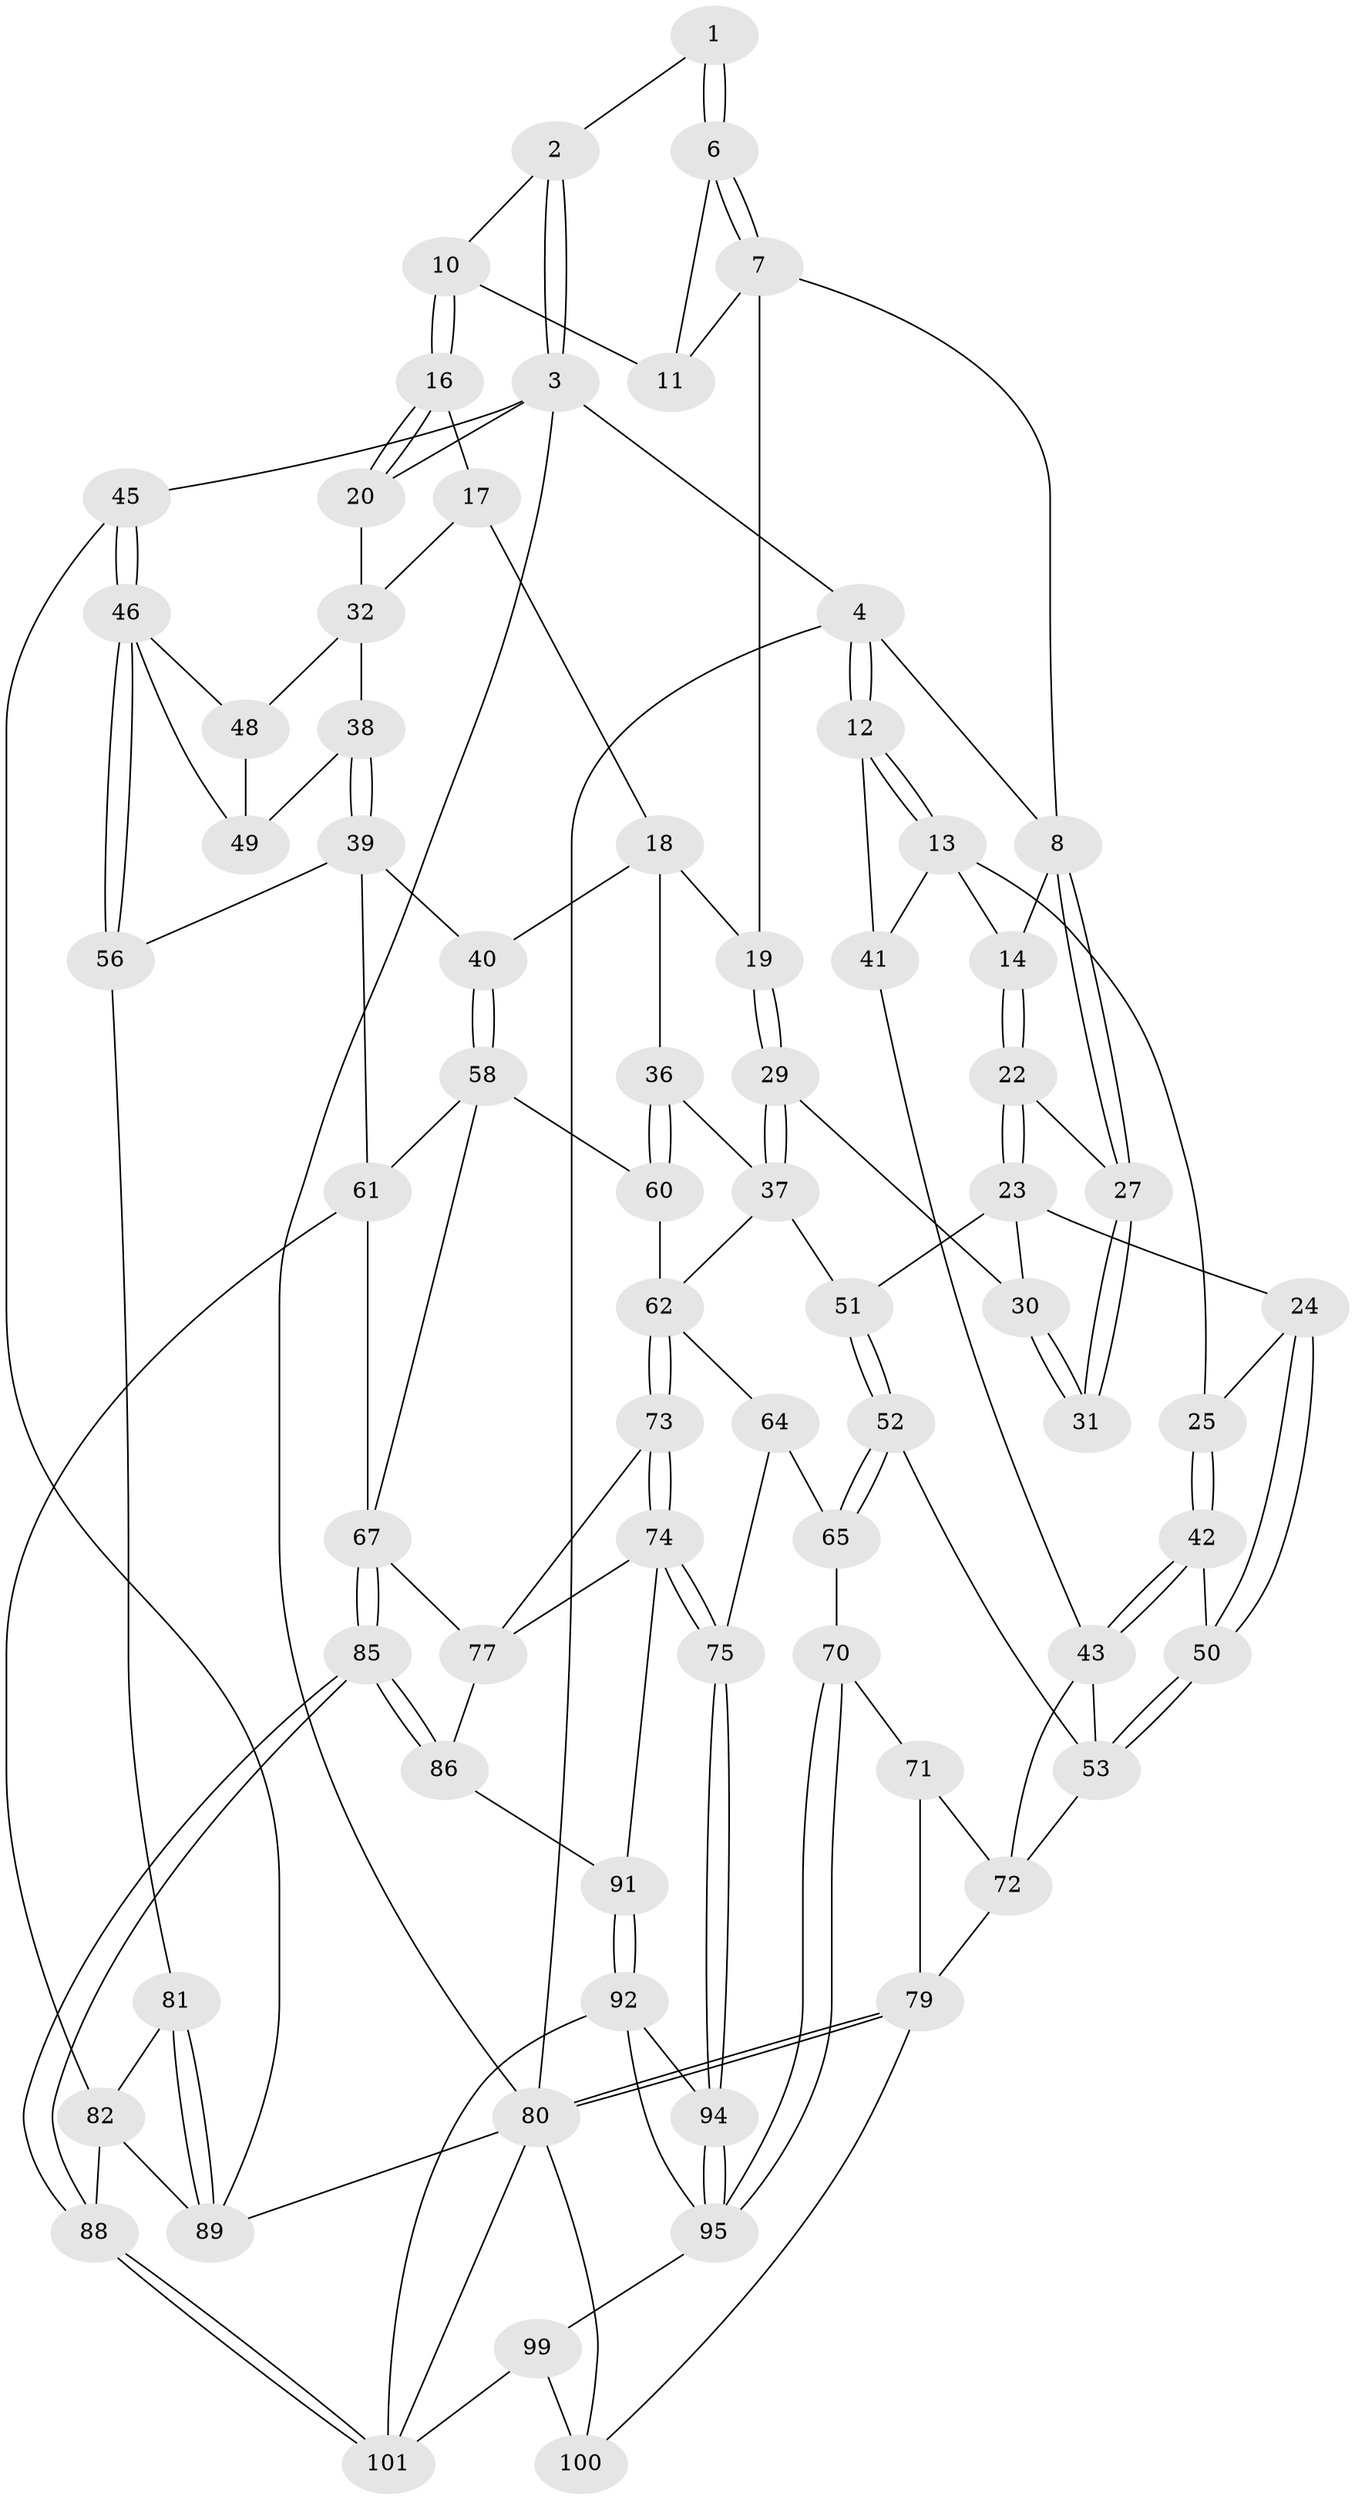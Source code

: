 // original degree distribution, {3: 0.019230769230769232, 4: 0.23076923076923078, 6: 0.21153846153846154, 5: 0.5384615384615384}
// Generated by graph-tools (version 1.1) at 2025/11/02/27/25 16:11:54]
// undirected, 72 vertices, 160 edges
graph export_dot {
graph [start="1"]
  node [color=gray90,style=filled];
  1 [pos="+0.7947684202454902+0"];
  2 [pos="+0.8627284977325185+0"];
  3 [pos="+1+0",super="+21"];
  4 [pos="+0+0",super="+5"];
  6 [pos="+0.7187625641972935+0.00541185126632935"];
  7 [pos="+0.6231125540627208+0.17776660603961714",super="+15"];
  8 [pos="+0.49954389682900185+0.17348347555380456",super="+9"];
  10 [pos="+0.8832932367208399+0.13800996209324656"];
  11 [pos="+0.7610645176508516+0.14413528195821199"];
  12 [pos="+0+0"];
  13 [pos="+0.17147177023690505+0.16173424032893274",super="+26"];
  14 [pos="+0.1796752471003783+0.16412284415096923"];
  16 [pos="+0.8880453614318201+0.15196219213569936"];
  17 [pos="+0.8144425630822634+0.2542247089914061"];
  18 [pos="+0.719396961990965+0.26357938859474783",super="+35"];
  19 [pos="+0.6959514275760058+0.24263880065694043"];
  20 [pos="+1+0.22306135176908834"];
  22 [pos="+0.20953329637112345+0.21290124517822584"];
  23 [pos="+0.22071428821402791+0.326903304111634",super="+34"];
  24 [pos="+0.22005242140184234+0.32732201838282543"];
  25 [pos="+0.03305729654579584+0.3186789431713446"];
  27 [pos="+0.49477421511869163+0.18274596480165597",super="+28"];
  29 [pos="+0.5324898554740547+0.3936221852448135"];
  30 [pos="+0.4649664134295554+0.3253014880229317"];
  31 [pos="+0.46518019871789296+0.3193821854537876"];
  32 [pos="+0.9272282975923272+0.32356471116560703",super="+33"];
  36 [pos="+0.6712475570689767+0.4520268951510049"];
  37 [pos="+0.5720812651949841+0.45692499940422043",super="+55"];
  38 [pos="+0.8186135968665743+0.43698327407057697"];
  39 [pos="+0.8103564403174067+0.4427852203451024",super="+57"];
  40 [pos="+0.7764350064339588+0.4620523569117384"];
  41 [pos="+0+0.3060711344902492"];
  42 [pos="+0.0852625754914752+0.3968890535118922"];
  43 [pos="+0+0.5588276279851843",super="+44"];
  45 [pos="+1+0.5686898560629323"];
  46 [pos="+1+0.5684935861643395",super="+47"];
  48 [pos="+0.9328721251817904+0.33544447318262366"];
  49 [pos="+0.9080700726665143+0.43855654239529607"];
  50 [pos="+0.12742721381458688+0.4031820689677827"];
  51 [pos="+0.3061927447573867+0.5045158143273615"];
  52 [pos="+0.28957759361196816+0.5359889586795651"];
  53 [pos="+0.15407823597828968+0.5504786175909883",super="+54"];
  56 [pos="+1+0.5890630542776695"];
  58 [pos="+0.8115603474705547+0.5647366771449487",super="+59"];
  60 [pos="+0.683616836534952+0.6021621387093558"];
  61 [pos="+0.8247268782040341+0.5761523539560491",super="+66"];
  62 [pos="+0.5370051037974182+0.58075096574099",super="+63"];
  64 [pos="+0.5156291724930788+0.5930590998568197",super="+76"];
  65 [pos="+0.30981081048250597+0.5876773372205012",super="+69"];
  67 [pos="+0.7502719462862619+0.7184361546933479",super="+68"];
  70 [pos="+0.2637902937122413+0.8039834354222439"];
  71 [pos="+0.19585223857391762+0.7838422749147136"];
  72 [pos="+0.151607884743225+0.7151664772166526",super="+78"];
  73 [pos="+0.5652535335003381+0.6403929733364043"];
  74 [pos="+0.5328115139984978+0.7604358003855488",super="+84"];
  75 [pos="+0.4724871896564974+0.7665000248599628"];
  77 [pos="+0.666123045140035+0.687769965962303",super="+83"];
  79 [pos="+0+0.7933162020793438",super="+97"];
  80 [pos="+0+1",super="+96"];
  81 [pos="+0.9608537284468063+0.6993119568075825"];
  82 [pos="+0.8936553609695821+0.7243149580143846",super="+87"];
  85 [pos="+0.7725824975574426+0.8532361855392702"];
  86 [pos="+0.6740743836790323+0.8240711040587404"];
  88 [pos="+0.8035512708106702+0.8859552152179329"];
  89 [pos="+0.962117572387509+0.8514708972509393",super="+90"];
  91 [pos="+0.5722321596230758+0.8964952074839404"];
  92 [pos="+0.5495717814762053+0.9558521789089898",super="+93"];
  94 [pos="+0.4679078491983783+0.8864357695157346"];
  95 [pos="+0.27024083797780485+0.8314227091816379",super="+98"];
  99 [pos="+0.26814821277893297+1",super="+104"];
  100 [pos="+0.026232032336473185+0.875701988259436",super="+103"];
  101 [pos="+0.7704656988883523+1",super="+102"];
  1 -- 2;
  1 -- 6;
  1 -- 6;
  2 -- 3;
  2 -- 3;
  2 -- 10;
  3 -- 4;
  3 -- 80;
  3 -- 20;
  3 -- 45;
  4 -- 12;
  4 -- 12;
  4 -- 80;
  4 -- 8;
  6 -- 7;
  6 -- 7;
  6 -- 11;
  7 -- 8;
  7 -- 19;
  7 -- 11;
  8 -- 27;
  8 -- 27;
  8 -- 14;
  10 -- 11;
  10 -- 16;
  10 -- 16;
  12 -- 13;
  12 -- 13;
  12 -- 41;
  13 -- 14;
  13 -- 25;
  13 -- 41;
  14 -- 22;
  14 -- 22;
  16 -- 17;
  16 -- 20;
  16 -- 20;
  17 -- 18;
  17 -- 32;
  18 -- 19;
  18 -- 40;
  18 -- 36;
  19 -- 29;
  19 -- 29;
  20 -- 32;
  22 -- 23;
  22 -- 23;
  22 -- 27;
  23 -- 24;
  23 -- 51;
  23 -- 30;
  24 -- 25;
  24 -- 50;
  24 -- 50;
  25 -- 42;
  25 -- 42;
  27 -- 31 [weight=2];
  27 -- 31;
  29 -- 30;
  29 -- 37;
  29 -- 37;
  30 -- 31;
  30 -- 31;
  32 -- 48;
  32 -- 38;
  36 -- 37;
  36 -- 60;
  36 -- 60;
  37 -- 51;
  37 -- 62;
  38 -- 39;
  38 -- 39;
  38 -- 49;
  39 -- 40;
  39 -- 56;
  39 -- 61;
  40 -- 58;
  40 -- 58;
  41 -- 43;
  42 -- 43;
  42 -- 43;
  42 -- 50;
  43 -- 72;
  43 -- 53;
  45 -- 46;
  45 -- 46;
  45 -- 89;
  46 -- 56;
  46 -- 56;
  46 -- 48;
  46 -- 49;
  48 -- 49;
  50 -- 53;
  50 -- 53;
  51 -- 52;
  51 -- 52;
  52 -- 53;
  52 -- 65;
  52 -- 65;
  53 -- 72;
  56 -- 81;
  58 -- 61;
  58 -- 67;
  58 -- 60;
  60 -- 62;
  61 -- 82;
  61 -- 67;
  62 -- 73;
  62 -- 73;
  62 -- 64;
  64 -- 65 [weight=2];
  64 -- 75;
  65 -- 70;
  67 -- 85;
  67 -- 85;
  67 -- 77;
  70 -- 71;
  70 -- 95;
  70 -- 95;
  71 -- 72;
  71 -- 79;
  72 -- 79;
  73 -- 74;
  73 -- 74;
  73 -- 77;
  74 -- 75;
  74 -- 75;
  74 -- 91;
  74 -- 77;
  75 -- 94;
  75 -- 94;
  77 -- 86;
  79 -- 80;
  79 -- 80;
  79 -- 100;
  80 -- 101;
  80 -- 89;
  80 -- 100;
  81 -- 82;
  81 -- 89;
  81 -- 89;
  82 -- 88;
  82 -- 89;
  85 -- 86;
  85 -- 86;
  85 -- 88;
  85 -- 88;
  86 -- 91;
  88 -- 101;
  88 -- 101;
  91 -- 92;
  91 -- 92;
  92 -- 94;
  92 -- 95;
  92 -- 101;
  94 -- 95;
  94 -- 95;
  95 -- 99;
  99 -- 100 [weight=2];
  99 -- 101;
}
